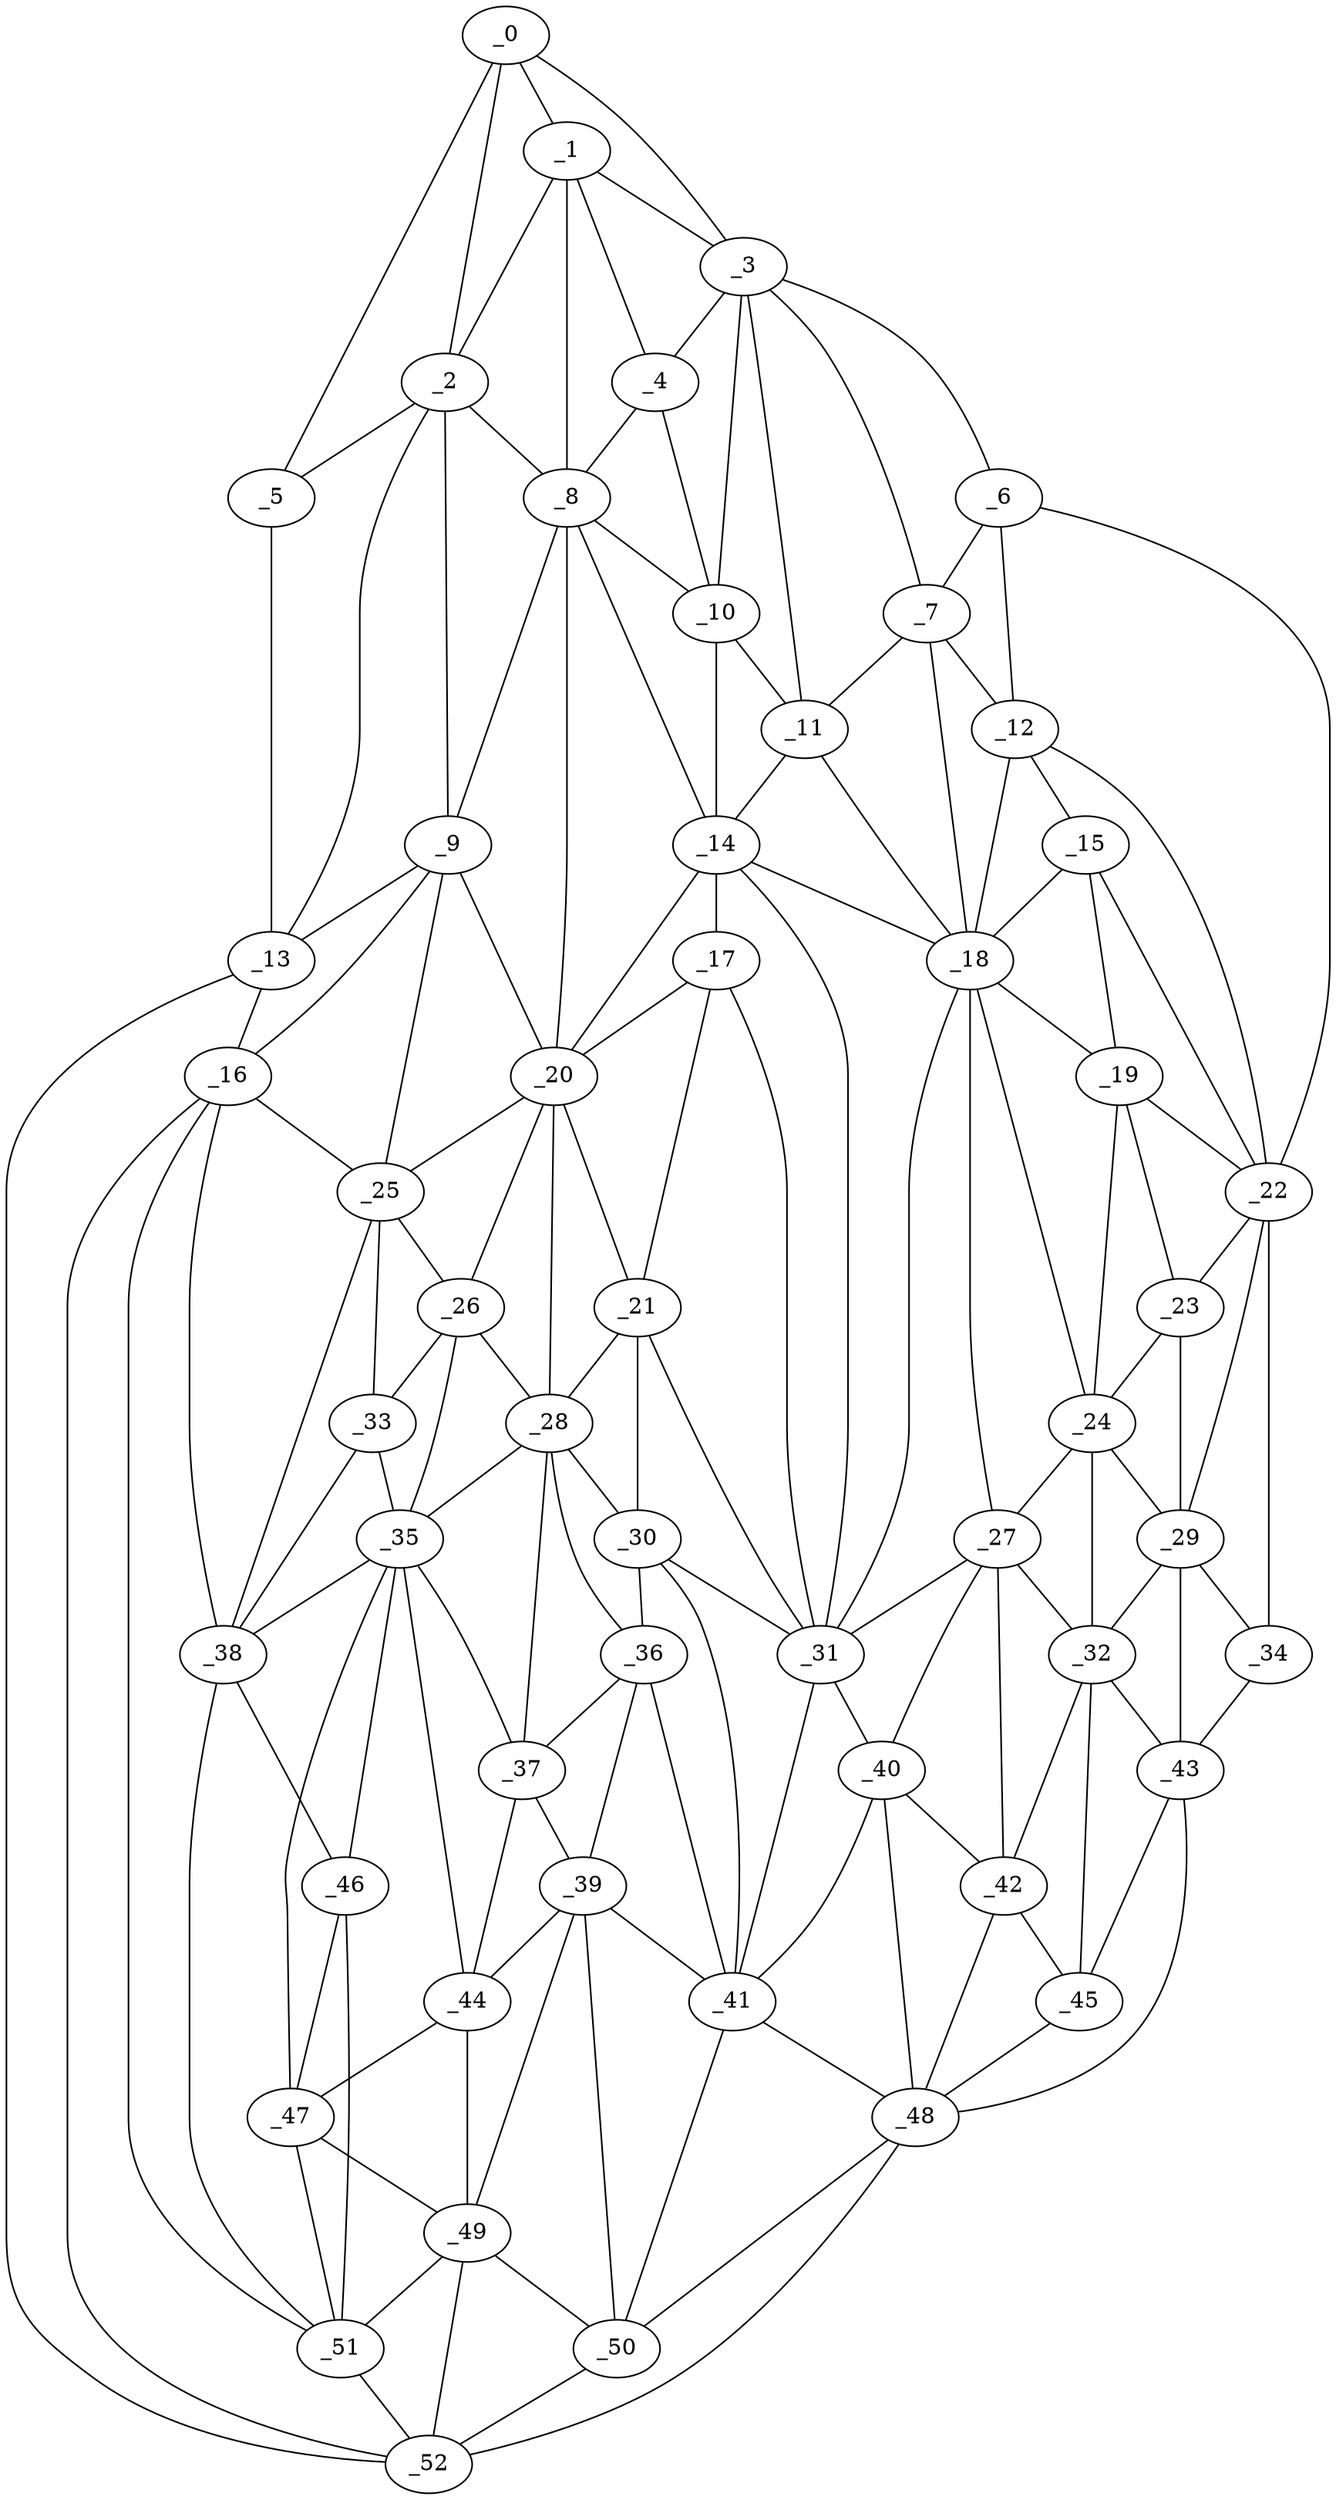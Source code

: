graph "obj81__240.gxl" {
	_0	 [x=19,
		y=16];
	_1	 [x=28,
		y=33];
	_0 -- _1	 [valence=2];
	_2	 [x=31,
		y=33];
	_0 -- _2	 [valence=1];
	_3	 [x=34,
		y=83];
	_0 -- _3	 [valence=1];
	_5	 [x=42,
		y=3];
	_0 -- _5	 [valence=1];
	_1 -- _2	 [valence=2];
	_1 -- _3	 [valence=1];
	_4	 [x=35,
		y=74];
	_1 -- _4	 [valence=2];
	_8	 [x=45,
		y=53];
	_1 -- _8	 [valence=2];
	_2 -- _5	 [valence=1];
	_2 -- _8	 [valence=1];
	_9	 [x=47,
		y=46];
	_2 -- _9	 [valence=2];
	_13	 [x=57,
		y=3];
	_2 -- _13	 [valence=1];
	_3 -- _4	 [valence=2];
	_6	 [x=42,
		y=113];
	_3 -- _6	 [valence=1];
	_7	 [x=43,
		y=91];
	_3 -- _7	 [valence=1];
	_10	 [x=51,
		y=80];
	_3 -- _10	 [valence=1];
	_11	 [x=51,
		y=84];
	_3 -- _11	 [valence=2];
	_4 -- _8	 [valence=2];
	_4 -- _10	 [valence=2];
	_5 -- _13	 [valence=1];
	_6 -- _7	 [valence=1];
	_12	 [x=53,
		y=115];
	_6 -- _12	 [valence=2];
	_22	 [x=74,
		y=122];
	_6 -- _22	 [valence=1];
	_7 -- _11	 [valence=2];
	_7 -- _12	 [valence=2];
	_18	 [x=68,
		y=101];
	_7 -- _18	 [valence=1];
	_8 -- _9	 [valence=2];
	_8 -- _10	 [valence=1];
	_14	 [x=60,
		y=74];
	_8 -- _14	 [valence=1];
	_20	 [x=71,
		y=57];
	_8 -- _20	 [valence=2];
	_9 -- _13	 [valence=2];
	_16	 [x=64,
		y=5];
	_9 -- _16	 [valence=2];
	_9 -- _20	 [valence=2];
	_25	 [x=79,
		y=38];
	_9 -- _25	 [valence=2];
	_10 -- _11	 [valence=1];
	_10 -- _14	 [valence=2];
	_11 -- _14	 [valence=2];
	_11 -- _18	 [valence=2];
	_15	 [x=60,
		y=114];
	_12 -- _15	 [valence=2];
	_12 -- _18	 [valence=1];
	_12 -- _22	 [valence=2];
	_13 -- _16	 [valence=2];
	_52	 [x=113,
		y=17];
	_13 -- _52	 [valence=1];
	_17	 [x=67,
		y=71];
	_14 -- _17	 [valence=2];
	_14 -- _18	 [valence=1];
	_14 -- _20	 [valence=1];
	_31	 [x=84,
		y=85];
	_14 -- _31	 [valence=2];
	_15 -- _18	 [valence=2];
	_19	 [x=68,
		y=115];
	_15 -- _19	 [valence=2];
	_15 -- _22	 [valence=2];
	_16 -- _25	 [valence=2];
	_38	 [x=94,
		y=38];
	_16 -- _38	 [valence=1];
	_51	 [x=111,
		y=23];
	_16 -- _51	 [valence=1];
	_16 -- _52	 [valence=2];
	_17 -- _20	 [valence=2];
	_21	 [x=74,
		y=69];
	_17 -- _21	 [valence=2];
	_17 -- _31	 [valence=2];
	_18 -- _19	 [valence=1];
	_24	 [x=76,
		y=102];
	_18 -- _24	 [valence=2];
	_27	 [x=81,
		y=97];
	_18 -- _27	 [valence=1];
	_18 -- _31	 [valence=2];
	_19 -- _22	 [valence=1];
	_23	 [x=75,
		y=116];
	_19 -- _23	 [valence=2];
	_19 -- _24	 [valence=1];
	_20 -- _21	 [valence=1];
	_20 -- _25	 [valence=2];
	_26	 [x=80,
		y=49];
	_20 -- _26	 [valence=2];
	_28	 [x=82,
		y=61];
	_20 -- _28	 [valence=2];
	_21 -- _28	 [valence=2];
	_30	 [x=83,
		y=74];
	_21 -- _30	 [valence=2];
	_21 -- _31	 [valence=2];
	_22 -- _23	 [valence=1];
	_29	 [x=82,
		y=114];
	_22 -- _29	 [valence=2];
	_34	 [x=89,
		y=122];
	_22 -- _34	 [valence=1];
	_23 -- _24	 [valence=2];
	_23 -- _29	 [valence=1];
	_24 -- _27	 [valence=2];
	_24 -- _29	 [valence=2];
	_32	 [x=85,
		y=106];
	_24 -- _32	 [valence=1];
	_25 -- _26	 [valence=1];
	_33	 [x=86,
		y=48];
	_25 -- _33	 [valence=1];
	_25 -- _38	 [valence=2];
	_26 -- _28	 [valence=2];
	_26 -- _33	 [valence=2];
	_35	 [x=90,
		y=53];
	_26 -- _35	 [valence=2];
	_27 -- _31	 [valence=2];
	_27 -- _32	 [valence=2];
	_40	 [x=96,
		y=88];
	_27 -- _40	 [valence=1];
	_42	 [x=98,
		y=94];
	_27 -- _42	 [valence=2];
	_28 -- _30	 [valence=1];
	_28 -- _35	 [valence=2];
	_36	 [x=90,
		y=70];
	_28 -- _36	 [valence=2];
	_37	 [x=92,
		y=59];
	_28 -- _37	 [valence=2];
	_29 -- _32	 [valence=1];
	_29 -- _34	 [valence=2];
	_43	 [x=98,
		y=118];
	_29 -- _43	 [valence=2];
	_30 -- _31	 [valence=2];
	_30 -- _36	 [valence=2];
	_41	 [x=98,
		y=81];
	_30 -- _41	 [valence=2];
	_31 -- _40	 [valence=2];
	_31 -- _41	 [valence=2];
	_32 -- _42	 [valence=1];
	_32 -- _43	 [valence=2];
	_45	 [x=99,
		y=105];
	_32 -- _45	 [valence=1];
	_33 -- _35	 [valence=2];
	_33 -- _38	 [valence=1];
	_34 -- _43	 [valence=1];
	_35 -- _37	 [valence=1];
	_35 -- _38	 [valence=2];
	_44	 [x=99,
		y=57];
	_35 -- _44	 [valence=2];
	_46	 [x=104,
		y=40];
	_35 -- _46	 [valence=2];
	_47	 [x=106,
		y=52];
	_35 -- _47	 [valence=1];
	_36 -- _37	 [valence=1];
	_39	 [x=95,
		y=71];
	_36 -- _39	 [valence=2];
	_36 -- _41	 [valence=2];
	_37 -- _39	 [valence=2];
	_37 -- _44	 [valence=1];
	_38 -- _46	 [valence=2];
	_38 -- _51	 [valence=2];
	_39 -- _41	 [valence=2];
	_39 -- _44	 [valence=2];
	_49	 [x=107,
		y=60];
	_39 -- _49	 [valence=2];
	_50	 [x=107,
		y=72];
	_39 -- _50	 [valence=2];
	_40 -- _41	 [valence=2];
	_40 -- _42	 [valence=2];
	_48	 [x=106,
		y=98];
	_40 -- _48	 [valence=2];
	_41 -- _48	 [valence=2];
	_41 -- _50	 [valence=1];
	_42 -- _45	 [valence=2];
	_42 -- _48	 [valence=2];
	_43 -- _45	 [valence=2];
	_43 -- _48	 [valence=1];
	_44 -- _47	 [valence=2];
	_44 -- _49	 [valence=2];
	_45 -- _48	 [valence=1];
	_46 -- _47	 [valence=2];
	_46 -- _51	 [valence=2];
	_47 -- _49	 [valence=2];
	_47 -- _51	 [valence=2];
	_48 -- _50	 [valence=2];
	_48 -- _52	 [valence=1];
	_49 -- _50	 [valence=2];
	_49 -- _51	 [valence=2];
	_49 -- _52	 [valence=2];
	_50 -- _52	 [valence=2];
	_51 -- _52	 [valence=1];
}
